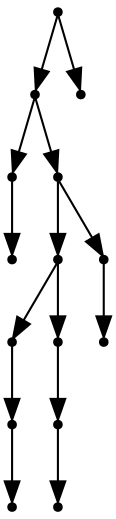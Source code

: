 digraph {
  14 [shape=point];
  12 [shape=point];
  1 [shape=point];
  0 [shape=point];
  11 [shape=point];
  8 [shape=point];
  4 [shape=point];
  3 [shape=point];
  2 [shape=point];
  7 [shape=point];
  6 [shape=point];
  5 [shape=point];
  10 [shape=point];
  9 [shape=point];
  13 [shape=point];
14 -> 12;
12 -> 1;
1 -> 0;
12 -> 11;
11 -> 8;
8 -> 4;
4 -> 3;
3 -> 2;
8 -> 7;
7 -> 6;
6 -> 5;
11 -> 10;
10 -> 9;
14 -> 13;
}
